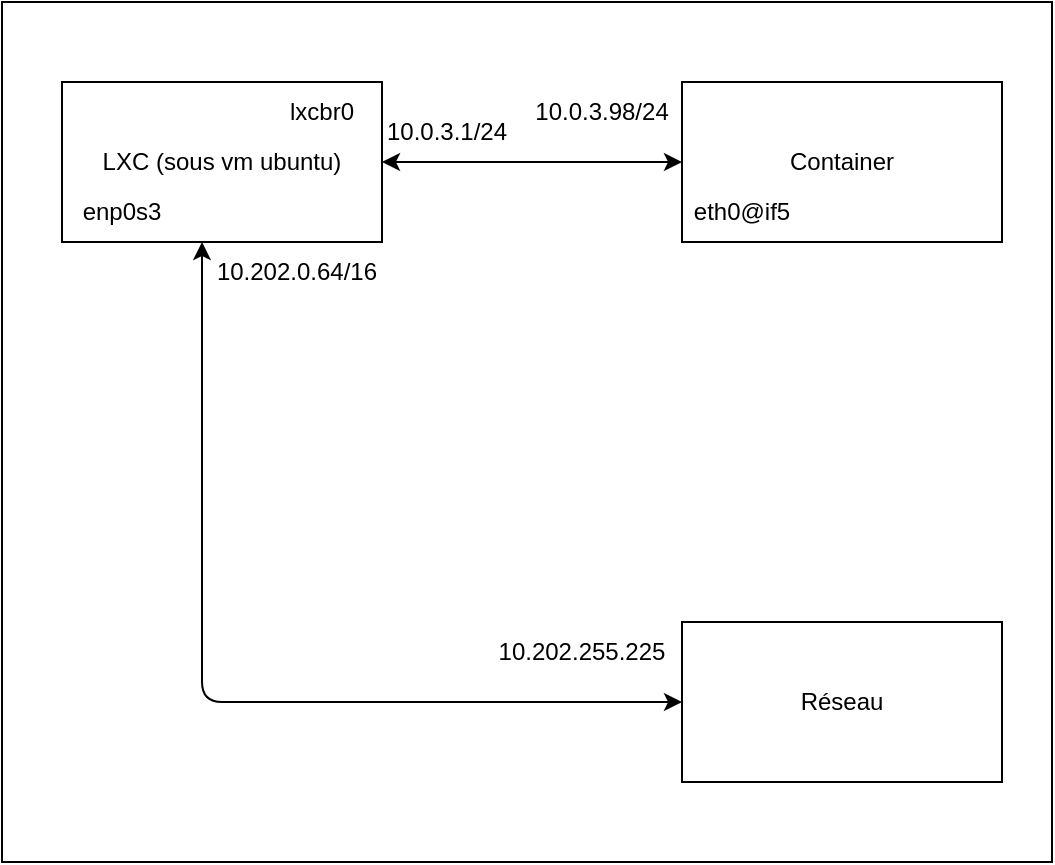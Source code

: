 <mxfile>
    <diagram id="m150yRWFnKoLavIomiX5" name="Page-1">
        <mxGraphModel dx="1130" dy="800" grid="1" gridSize="10" guides="1" tooltips="1" connect="1" arrows="1" fold="1" page="1" pageScale="1" pageWidth="850" pageHeight="1100" math="0" shadow="0">
            <root>
                <mxCell id="0"/>
                <mxCell id="1" parent="0"/>
                <mxCell id="2" value="" style="rounded=0;whiteSpace=wrap;html=1;" vertex="1" parent="1">
                    <mxGeometry x="270" y="110" width="525" height="430" as="geometry"/>
                </mxCell>
                <mxCell id="3" value="&lt;div style=&quot;&quot;&gt;&lt;span style=&quot;background-color: initial;&quot;&gt;Container&lt;/span&gt;&lt;/div&gt;" style="rounded=0;whiteSpace=wrap;html=1;align=center;" vertex="1" parent="1">
                    <mxGeometry x="610" y="150" width="160" height="80" as="geometry"/>
                </mxCell>
                <mxCell id="7" style="edgeStyle=orthogonalEdgeStyle;html=1;entryX=0;entryY=0.5;entryDx=0;entryDy=0;rounded=1;startArrow=classic;startFill=1;" edge="1" parent="1" source="4" target="3">
                    <mxGeometry relative="1" as="geometry"/>
                </mxCell>
                <mxCell id="18" style="edgeStyle=orthogonalEdgeStyle;rounded=1;html=1;entryX=0;entryY=0.5;entryDx=0;entryDy=0;startArrow=classic;startFill=1;" edge="1" parent="1" source="4" target="6">
                    <mxGeometry relative="1" as="geometry">
                        <Array as="points">
                            <mxPoint x="370" y="460"/>
                        </Array>
                    </mxGeometry>
                </mxCell>
                <mxCell id="4" value="LXC (sous vm ubuntu)" style="rounded=0;whiteSpace=wrap;html=1;" vertex="1" parent="1">
                    <mxGeometry x="300" y="150" width="160" height="80" as="geometry"/>
                </mxCell>
                <mxCell id="6" value="Réseau" style="rounded=0;whiteSpace=wrap;html=1;" vertex="1" parent="1">
                    <mxGeometry x="610" y="420" width="160" height="80" as="geometry"/>
                </mxCell>
                <mxCell id="11" value="10.0.3.98/24" style="text;html=1;strokeColor=none;fillColor=none;align=center;verticalAlign=middle;whiteSpace=wrap;rounded=0;" vertex="1" parent="1">
                    <mxGeometry x="540" y="150" width="60" height="30" as="geometry"/>
                </mxCell>
                <mxCell id="13" value="eth0@if5" style="text;html=1;strokeColor=none;fillColor=none;align=center;verticalAlign=middle;whiteSpace=wrap;rounded=0;" vertex="1" parent="1">
                    <mxGeometry x="610" y="200" width="60" height="30" as="geometry"/>
                </mxCell>
                <mxCell id="14" value="10.0.3.1/24" style="text;html=1;strokeColor=none;fillColor=none;align=center;verticalAlign=middle;whiteSpace=wrap;rounded=0;" vertex="1" parent="1">
                    <mxGeometry x="460" y="160" width="65" height="30" as="geometry"/>
                </mxCell>
                <mxCell id="15" value="lxcbr0" style="text;html=1;strokeColor=none;fillColor=none;align=center;verticalAlign=middle;whiteSpace=wrap;rounded=0;" vertex="1" parent="1">
                    <mxGeometry x="400" y="150" width="60" height="30" as="geometry"/>
                </mxCell>
                <mxCell id="16" value="enp0s3" style="text;html=1;strokeColor=none;fillColor=none;align=center;verticalAlign=middle;whiteSpace=wrap;rounded=0;" vertex="1" parent="1">
                    <mxGeometry x="300" y="200" width="60" height="30" as="geometry"/>
                </mxCell>
                <mxCell id="17" value="10.202.0.64/16" style="text;html=1;strokeColor=none;fillColor=none;align=center;verticalAlign=middle;whiteSpace=wrap;rounded=0;" vertex="1" parent="1">
                    <mxGeometry x="375" y="230" width="85" height="30" as="geometry"/>
                </mxCell>
                <mxCell id="19" value="10.202.255.225" style="text;html=1;strokeColor=none;fillColor=none;align=center;verticalAlign=middle;whiteSpace=wrap;rounded=0;" vertex="1" parent="1">
                    <mxGeometry x="510" y="420" width="100" height="30" as="geometry"/>
                </mxCell>
            </root>
        </mxGraphModel>
    </diagram>
</mxfile>